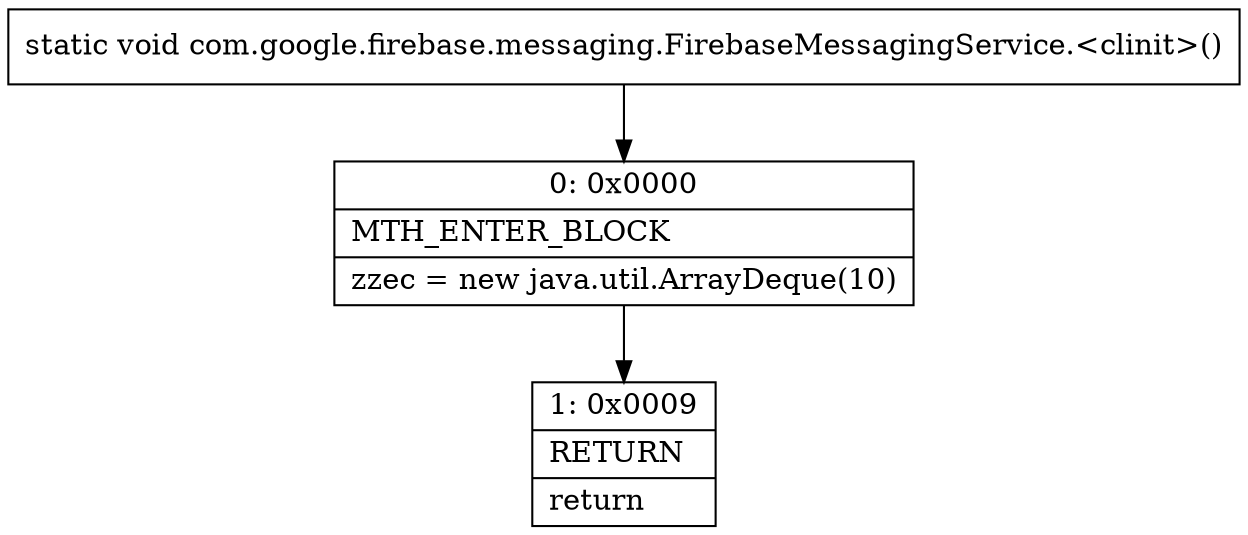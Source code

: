 digraph "CFG forcom.google.firebase.messaging.FirebaseMessagingService.\<clinit\>()V" {
Node_0 [shape=record,label="{0\:\ 0x0000|MTH_ENTER_BLOCK\l|zzec = new java.util.ArrayDeque(10)\l}"];
Node_1 [shape=record,label="{1\:\ 0x0009|RETURN\l|return\l}"];
MethodNode[shape=record,label="{static void com.google.firebase.messaging.FirebaseMessagingService.\<clinit\>() }"];
MethodNode -> Node_0;
Node_0 -> Node_1;
}

